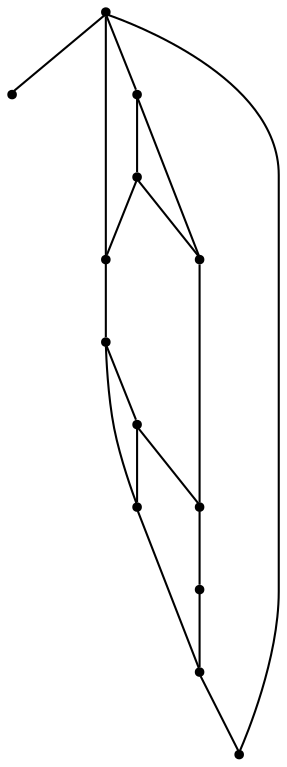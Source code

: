 graph {
  node [shape=point,comment="{\"directed\":false,\"doi\":\"10.1007/978-3-319-27261-0_10\",\"figure\":\"6 (4)\"}"]

  v0 [pos="342.9087850845882,700.9112242457818"]
  v1 [pos="276.23149640859145,700.9112242457818"]
  v2 [pos="876.327118338219,634.2347527439929"]
  v3 [pos="809.6498296622221,700.9112242457818"]
  v4 [pos="809.6498296622221,834.2641672493594"]
  v5 [pos="742.9725409862255,834.2641672493594"]
  v6 [pos="676.2952523102288,767.5876957475706"]
  v7 [pos="676.2952523102286,700.9112242457818"]
  v8 [pos="609.617963634232,700.9112242457818"]
  v9 [pos="484.2229790334991,834.2641672493595"]
  v10 [pos="484.2229790334991,767.5876957475707"]
  v11 [pos="542.9406749582351,700.9112242457818"]
  v12 [pos="409.586073760585,767.5876957475706"]

  v0 -- v1 [id="-1",pos="342.9087850845882,700.9112242457818 276.23149640859145,700.9112242457818 276.23149640859145,700.9112242457818 276.23149640859145,700.9112242457818"]
  v0 -- v11 [id="-3",pos="342.9087850845882,700.9112242457818 542.9406749582351,700.9112242457818 542.9406749582351,700.9112242457818 542.9406749582351,700.9112242457818"]
  v11 -- v8 [id="-4",pos="542.9406749582351,700.9112242457818 609.617963634232,700.9112242457818 609.617963634232,700.9112242457818 609.617963634232,700.9112242457818"]
  v8 -- v7 [id="-5",pos="609.617963634232,700.9112242457818 676.2952523102286,700.9112242457818 676.2952523102286,700.9112242457818 676.2952523102286,700.9112242457818"]
  v7 -- v3 [id="-6",pos="676.2952523102286,700.9112242457818 809.6498296622221,700.9112242457818 809.6498296622221,700.9112242457818 809.6498296622221,700.9112242457818"]
  v0 -- v12 [id="-7",pos="342.9087850845882,700.9112242457818 409.586073760585,767.5876957475706 409.586073760585,767.5876957475706 409.586073760585,767.5876957475706"]
  v12 -- v9 [id="-8",pos="409.586073760585,767.5876957475706 476.2633862822384,834.2652005484831 476.2633862822384,834.2652005484831 476.2633862822384,834.2652005484831 484.2229790334991,834.2641672493595 484.2229790334991,834.2641672493595 484.2229790334991,834.2641672493595"]
  v12 -- v10 [id="-9",pos="409.586073760585,767.5876957475706 484.2229790334991,767.5876957475707 484.2229790334991,767.5876957475707 484.2229790334991,767.5876957475707"]
  v2 -- v0 [id="-10",pos="876.327118338219,634.2347527439929 342.9087850845882,700.9112242457818 342.9087850845882,700.9112242457818 342.9087850845882,700.9112242457818"]
  v9 -- v5 [id="-12",pos="484.2229790334991,834.2641672493595 742.9725409862255,834.2641672493594 742.9725409862255,834.2641672493594 742.9725409862255,834.2641672493594"]
  v10 -- v9 [id="-13",pos="484.2229790334991,767.5876957475707 484.2229790334991,834.2641672493595 484.2229790334991,834.2641672493595 484.2229790334991,834.2641672493595"]
  v10 -- v11 [id="-14",pos="484.2229790334991,767.5876957475707 542.9406749582351,700.9112242457818 542.9406749582351,700.9112242457818 542.9406749582351,700.9112242457818"]
  v8 -- v6 [id="-16",pos="609.617963634232,700.9112242457818 676.2952523102288,767.5876957475706 676.2952523102288,767.5876957475706 676.2952523102288,767.5876957475706"]
  v6 -- v7 [id="-17",pos="676.2952523102288,767.5876957475706 676.2952523102286,700.9112242457818 676.2952523102286,700.9112242457818 676.2952523102286,700.9112242457818"]
  v6 -- v5 [id="-18",pos="676.2952523102288,767.5876957475706 742.9725409862255,834.2641672493594 742.9725409862255,834.2641672493594 742.9725409862255,834.2641672493594"]
  v5 -- v4 [id="-19",pos="742.9725409862255,834.2641672493594 809.6498296622221,834.2641672493594 809.6498296622221,834.2641672493594 809.6498296622221,834.2641672493594"]
  v4 -- v3 [id="-20",pos="809.6498296622221,834.2641672493594 809.6498296622221,700.9112242457818 809.6498296622221,700.9112242457818 809.6498296622221,700.9112242457818"]
  v3 -- v2 [id="-21",pos="809.6498296622221,700.9112242457818 876.327118338219,634.2347527439929 876.327118338219,634.2347527439929 876.327118338219,634.2347527439929"]
}